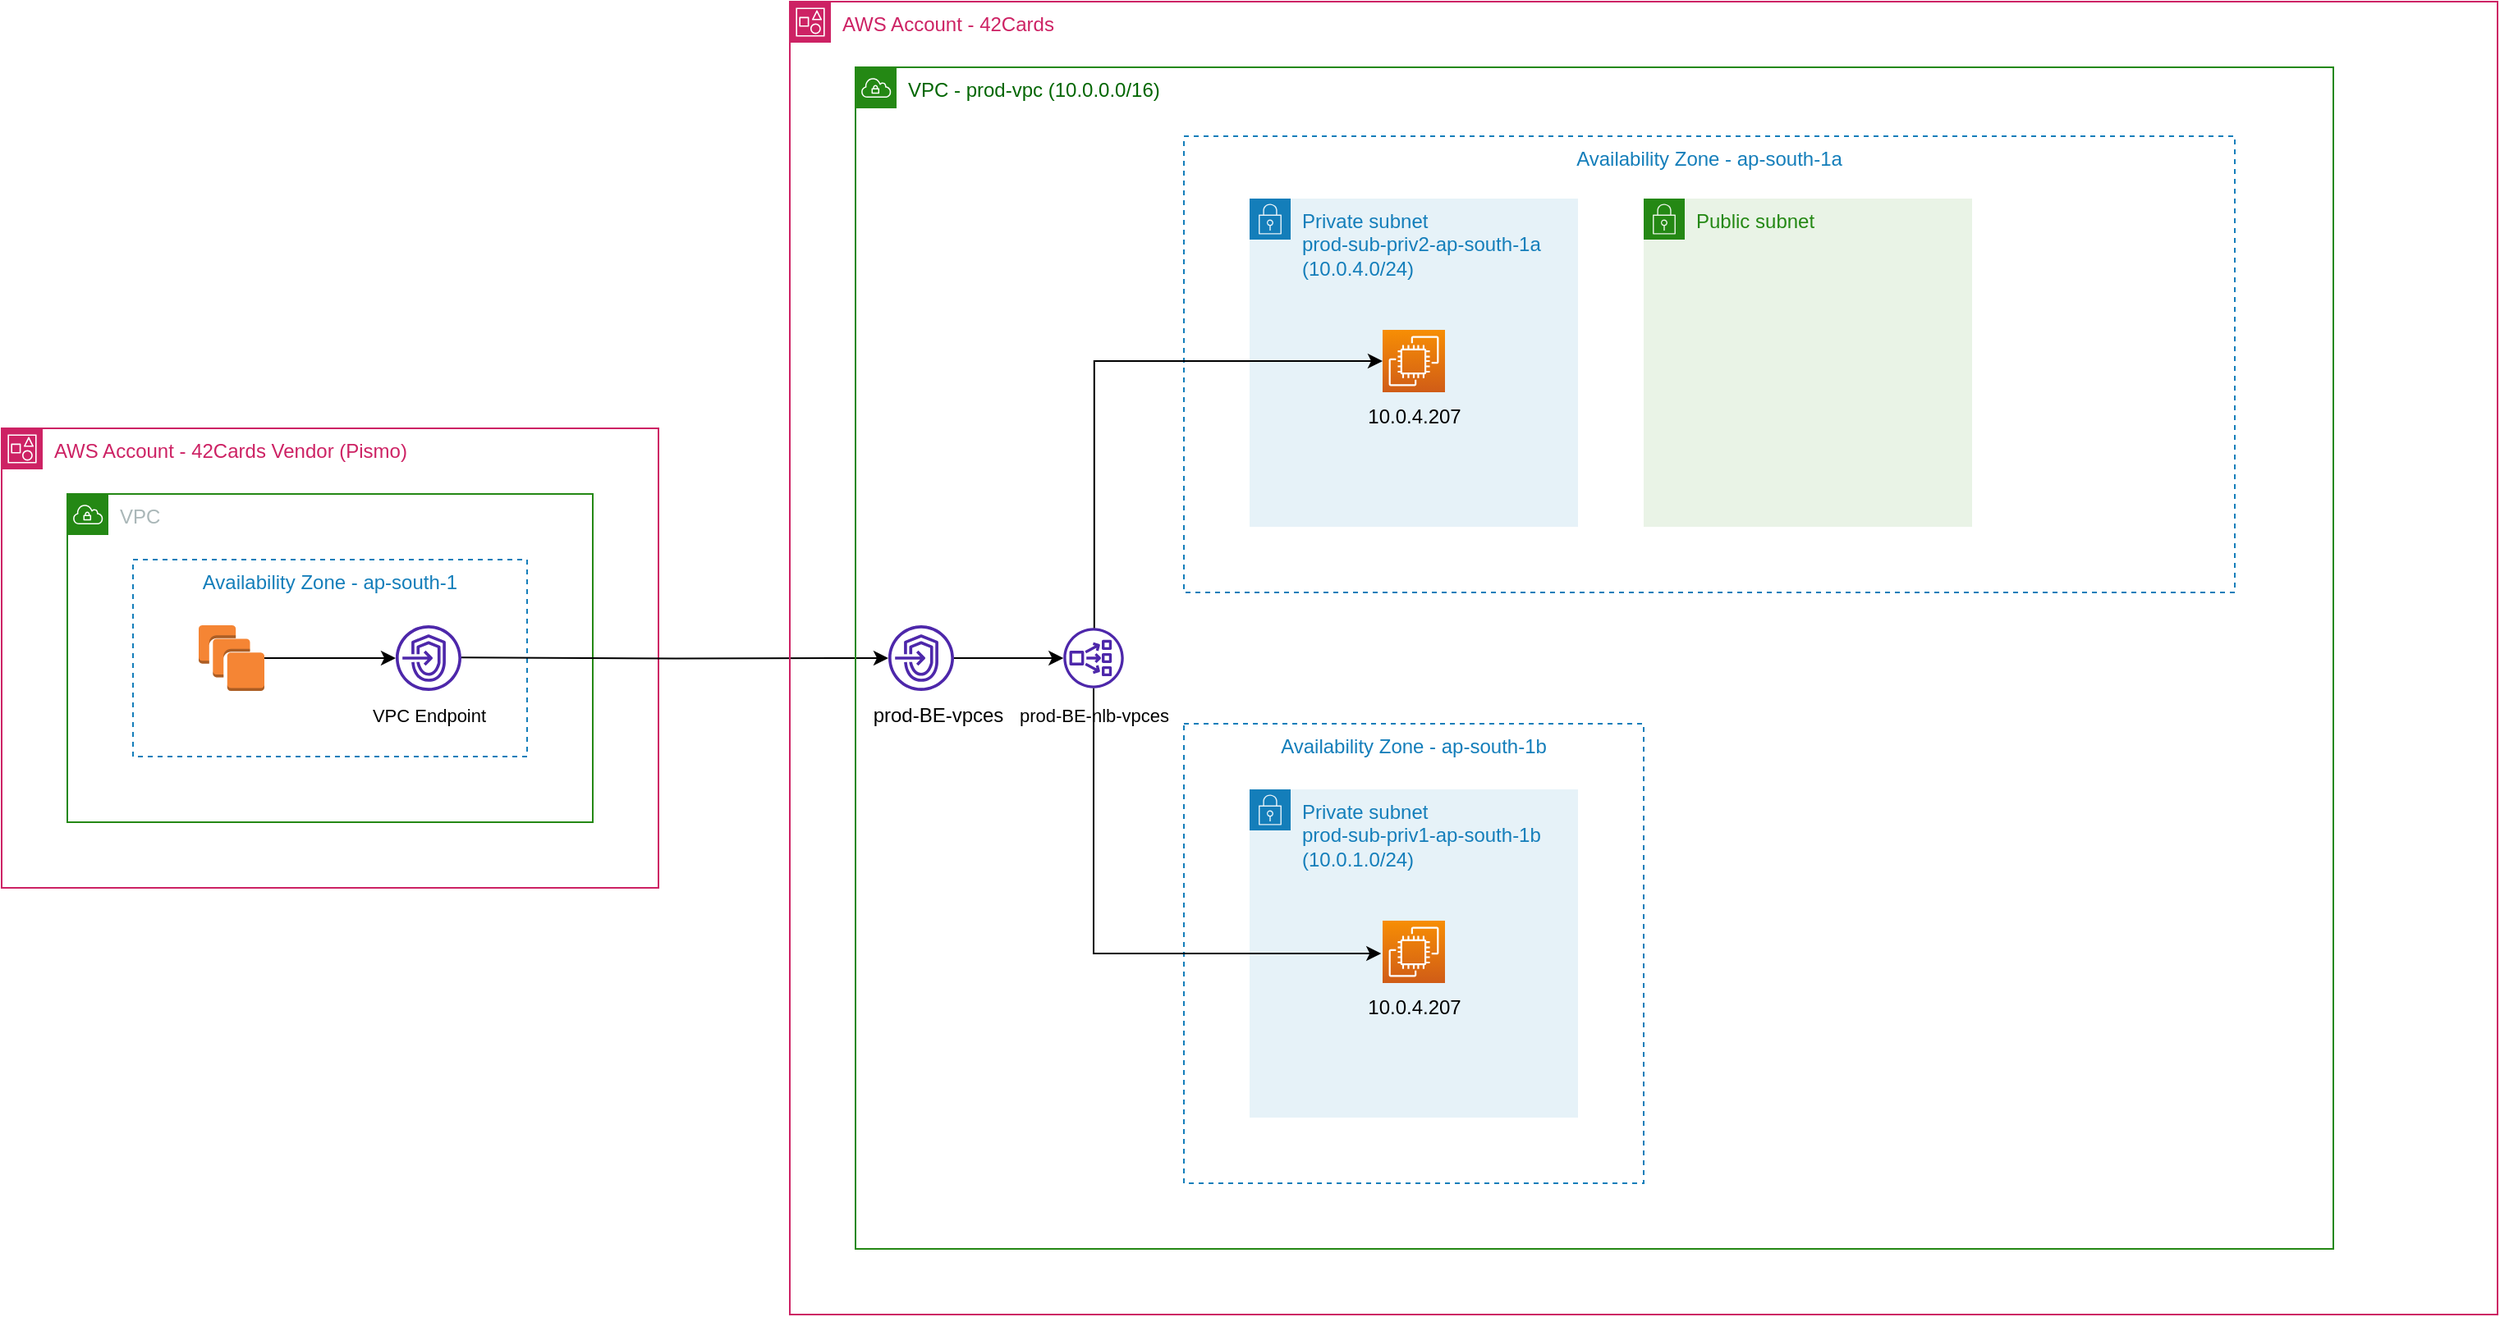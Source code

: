 <mxfile version="21.6.1" type="github">
  <diagram name="Page-1" id="9Z_9mbRbCVPX737uVuJ9">
    <mxGraphModel dx="1706" dy="830" grid="1" gridSize="10" guides="1" tooltips="1" connect="1" arrows="1" fold="1" page="1" pageScale="1" pageWidth="827" pageHeight="1169" math="0" shadow="0">
      <root>
        <mxCell id="0" />
        <mxCell id="1" parent="0" />
        <mxCell id="5QgJ2lrSVTcI7bktnCVA-2" value="AWS Account -&amp;nbsp;42Cards Vendor (Pismo)" style="points=[[0,0],[0.25,0],[0.5,0],[0.75,0],[1,0],[1,0.25],[1,0.5],[1,0.75],[1,1],[0.75,1],[0.5,1],[0.25,1],[0,1],[0,0.75],[0,0.5],[0,0.25]];outlineConnect=0;gradientColor=none;html=1;whiteSpace=wrap;fontSize=12;fontStyle=0;container=1;pointerEvents=0;collapsible=0;recursiveResize=0;shape=mxgraph.aws4.group;grIcon=mxgraph.aws4.group_account;strokeColor=#CD2264;fillColor=none;verticalAlign=top;align=left;spacingLeft=30;fontColor=#CD2264;dashed=0;" vertex="1" parent="1">
          <mxGeometry x="40" y="300" width="400" height="280" as="geometry" />
        </mxCell>
        <mxCell id="5QgJ2lrSVTcI7bktnCVA-1" value="VPC" style="points=[[0,0],[0.25,0],[0.5,0],[0.75,0],[1,0],[1,0.25],[1,0.5],[1,0.75],[1,1],[0.75,1],[0.5,1],[0.25,1],[0,1],[0,0.75],[0,0.5],[0,0.25]];outlineConnect=0;gradientColor=none;html=1;whiteSpace=wrap;fontSize=12;fontStyle=0;container=1;pointerEvents=0;collapsible=0;recursiveResize=0;shape=mxgraph.aws4.group;grIcon=mxgraph.aws4.group_vpc;strokeColor=#248814;fillColor=none;verticalAlign=top;align=left;spacingLeft=30;fontColor=#AAB7B8;dashed=0;" vertex="1" parent="5QgJ2lrSVTcI7bktnCVA-2">
          <mxGeometry x="40" y="40" width="320" height="200" as="geometry" />
        </mxCell>
        <mxCell id="5QgJ2lrSVTcI7bktnCVA-4" value="" style="sketch=0;outlineConnect=0;fontColor=#232F3E;gradientColor=none;fillColor=#4D27AA;strokeColor=none;dashed=0;verticalLabelPosition=bottom;verticalAlign=top;align=center;html=1;fontSize=12;fontStyle=0;aspect=fixed;pointerEvents=1;shape=mxgraph.aws4.endpoints;" vertex="1" parent="5QgJ2lrSVTcI7bktnCVA-1">
          <mxGeometry x="200" y="80" width="40" height="40" as="geometry" />
        </mxCell>
        <mxCell id="5QgJ2lrSVTcI7bktnCVA-6" value="Availability Zone - ap-south-1" style="fillColor=none;strokeColor=#147EBA;dashed=1;verticalAlign=top;fontStyle=0;fontColor=#147EBA;whiteSpace=wrap;html=1;" vertex="1" parent="5QgJ2lrSVTcI7bktnCVA-1">
          <mxGeometry x="40" y="40" width="240" height="120" as="geometry" />
        </mxCell>
        <mxCell id="5QgJ2lrSVTcI7bktnCVA-7" value="&lt;font style=&quot;font-size: 11px;&quot;&gt;VPC Endpoint&lt;/font&gt;" style="text;html=1;align=center;verticalAlign=middle;resizable=0;points=[];autosize=1;strokeColor=none;fillColor=none;" vertex="1" parent="5QgJ2lrSVTcI7bktnCVA-1">
          <mxGeometry x="175" y="120" width="90" height="30" as="geometry" />
        </mxCell>
        <mxCell id="5QgJ2lrSVTcI7bktnCVA-9" style="edgeStyle=orthogonalEdgeStyle;rounded=0;orthogonalLoop=1;jettySize=auto;html=1;exitX=1;exitY=0.5;exitDx=0;exitDy=0;exitPerimeter=0;" edge="1" parent="5QgJ2lrSVTcI7bktnCVA-1" source="5QgJ2lrSVTcI7bktnCVA-8" target="5QgJ2lrSVTcI7bktnCVA-4">
          <mxGeometry relative="1" as="geometry">
            <mxPoint x="200" y="110" as="targetPoint" />
          </mxGeometry>
        </mxCell>
        <mxCell id="5QgJ2lrSVTcI7bktnCVA-8" value="" style="outlineConnect=0;dashed=0;verticalLabelPosition=bottom;verticalAlign=top;align=center;html=1;shape=mxgraph.aws3.instances;fillColor=#F58534;gradientColor=none;" vertex="1" parent="5QgJ2lrSVTcI7bktnCVA-1">
          <mxGeometry x="80" y="80" width="40" height="40" as="geometry" />
        </mxCell>
        <mxCell id="5QgJ2lrSVTcI7bktnCVA-44" style="edgeStyle=orthogonalEdgeStyle;rounded=0;orthogonalLoop=1;jettySize=auto;html=1;exitX=1;exitY=0.5;exitDx=0;exitDy=0;exitPerimeter=0;" edge="1" parent="5QgJ2lrSVTcI7bktnCVA-1" target="5QgJ2lrSVTcI7bktnCVA-20">
          <mxGeometry relative="1" as="geometry">
            <mxPoint x="240" y="99.66" as="sourcePoint" />
            <mxPoint x="320" y="99.66" as="targetPoint" />
          </mxGeometry>
        </mxCell>
        <mxCell id="5QgJ2lrSVTcI7bktnCVA-10" value="AWS Account -&amp;nbsp;42Cards" style="points=[[0,0],[0.25,0],[0.5,0],[0.75,0],[1,0],[1,0.25],[1,0.5],[1,0.75],[1,1],[0.75,1],[0.5,1],[0.25,1],[0,1],[0,0.75],[0,0.5],[0,0.25]];outlineConnect=0;gradientColor=none;html=1;whiteSpace=wrap;fontSize=12;fontStyle=0;container=1;pointerEvents=0;collapsible=0;recursiveResize=0;shape=mxgraph.aws4.group;grIcon=mxgraph.aws4.group_account;strokeColor=#CD2264;fillColor=none;verticalAlign=top;align=left;spacingLeft=30;fontColor=#CD2264;dashed=0;" vertex="1" parent="1">
          <mxGeometry x="520" y="40" width="1040" height="800" as="geometry" />
        </mxCell>
        <mxCell id="5QgJ2lrSVTcI7bktnCVA-12" value="&lt;font color=&quot;#006600&quot;&gt;VPC - prod-vpc (10.0.0.0/16)&lt;/font&gt;" style="points=[[0,0],[0.25,0],[0.5,0],[0.75,0],[1,0],[1,0.25],[1,0.5],[1,0.75],[1,1],[0.75,1],[0.5,1],[0.25,1],[0,1],[0,0.75],[0,0.5],[0,0.25]];outlineConnect=0;gradientColor=none;html=1;whiteSpace=wrap;fontSize=12;fontStyle=0;container=1;pointerEvents=0;collapsible=0;recursiveResize=0;shape=mxgraph.aws4.group;grIcon=mxgraph.aws4.group_vpc;strokeColor=#248814;fillColor=none;verticalAlign=top;align=left;spacingLeft=30;fontColor=#AAB7B8;dashed=0;" vertex="1" parent="5QgJ2lrSVTcI7bktnCVA-10">
          <mxGeometry x="40" y="40" width="900" height="720" as="geometry" />
        </mxCell>
        <mxCell id="5QgJ2lrSVTcI7bktnCVA-14" value="Availability Zone - ap-south-1a" style="fillColor=none;strokeColor=#147EBA;dashed=1;verticalAlign=top;fontStyle=0;fontColor=#147EBA;whiteSpace=wrap;html=1;" vertex="1" parent="5QgJ2lrSVTcI7bktnCVA-12">
          <mxGeometry x="200" y="42" width="640" height="278" as="geometry" />
        </mxCell>
        <mxCell id="5QgJ2lrSVTcI7bktnCVA-15" value="prod-BE-vpces" style="text;html=1;align=center;verticalAlign=middle;resizable=0;points=[];autosize=1;strokeColor=none;fillColor=none;" vertex="1" parent="5QgJ2lrSVTcI7bktnCVA-12">
          <mxGeometry y="380" width="100" height="30" as="geometry" />
        </mxCell>
        <mxCell id="5QgJ2lrSVTcI7bktnCVA-16" style="edgeStyle=orthogonalEdgeStyle;rounded=0;orthogonalLoop=1;jettySize=auto;html=1;" edge="1" parent="5QgJ2lrSVTcI7bktnCVA-12" source="5QgJ2lrSVTcI7bktnCVA-20" target="5QgJ2lrSVTcI7bktnCVA-18">
          <mxGeometry relative="1" as="geometry">
            <mxPoint x="197" y="362" as="targetPoint" />
            <mxPoint x="117" y="362" as="sourcePoint" />
          </mxGeometry>
        </mxCell>
        <mxCell id="5QgJ2lrSVTcI7bktnCVA-20" value="" style="sketch=0;outlineConnect=0;fontColor=#232F3E;gradientColor=none;fillColor=#4D27AA;strokeColor=none;dashed=0;verticalLabelPosition=bottom;verticalAlign=top;align=center;html=1;fontSize=12;fontStyle=0;aspect=fixed;pointerEvents=1;shape=mxgraph.aws4.endpoints;" vertex="1" parent="5QgJ2lrSVTcI7bktnCVA-12">
          <mxGeometry x="20" y="340" width="40" height="40" as="geometry" />
        </mxCell>
        <mxCell id="5QgJ2lrSVTcI7bktnCVA-18" value="" style="sketch=0;outlineConnect=0;fontColor=#232F3E;gradientColor=none;fillColor=#4D27AA;strokeColor=none;dashed=0;verticalLabelPosition=bottom;verticalAlign=top;align=center;html=1;fontSize=12;fontStyle=0;aspect=fixed;pointerEvents=1;shape=mxgraph.aws4.network_load_balancer;" vertex="1" parent="5QgJ2lrSVTcI7bktnCVA-12">
          <mxGeometry x="126.63" y="341.62" width="36.75" height="36.75" as="geometry" />
        </mxCell>
        <mxCell id="5QgJ2lrSVTcI7bktnCVA-21" value="Private subnet&amp;nbsp;&lt;br&gt;prod-sub-priv2-ap-south-1a (10.0.4.0/24)" style="points=[[0,0],[0.25,0],[0.5,0],[0.75,0],[1,0],[1,0.25],[1,0.5],[1,0.75],[1,1],[0.75,1],[0.5,1],[0.25,1],[0,1],[0,0.75],[0,0.5],[0,0.25]];outlineConnect=0;gradientColor=none;html=1;whiteSpace=wrap;fontSize=12;fontStyle=0;container=1;pointerEvents=0;collapsible=0;recursiveResize=0;shape=mxgraph.aws4.group;grIcon=mxgraph.aws4.group_security_group;grStroke=0;strokeColor=#147EBA;fillColor=#E6F2F8;verticalAlign=top;align=left;spacingLeft=30;fontColor=#147EBA;dashed=0;" vertex="1" parent="5QgJ2lrSVTcI7bktnCVA-12">
          <mxGeometry x="240" y="80" width="200" height="200" as="geometry" />
        </mxCell>
        <mxCell id="5QgJ2lrSVTcI7bktnCVA-22" value="" style="sketch=0;points=[[0,0,0],[0.25,0,0],[0.5,0,0],[0.75,0,0],[1,0,0],[0,1,0],[0.25,1,0],[0.5,1,0],[0.75,1,0],[1,1,0],[0,0.25,0],[0,0.5,0],[0,0.75,0],[1,0.25,0],[1,0.5,0],[1,0.75,0]];outlineConnect=0;fontColor=#232F3E;gradientColor=#F78E04;gradientDirection=north;fillColor=#D05C17;strokeColor=#ffffff;dashed=0;verticalLabelPosition=bottom;verticalAlign=top;align=center;html=1;fontSize=12;fontStyle=0;aspect=fixed;shape=mxgraph.aws4.resourceIcon;resIcon=mxgraph.aws4.ec2;" vertex="1" parent="5QgJ2lrSVTcI7bktnCVA-21">
          <mxGeometry x="81" y="80" width="38" height="38" as="geometry" />
        </mxCell>
        <mxCell id="5QgJ2lrSVTcI7bktnCVA-24" value="10.0.4.207" style="text;html=1;align=center;verticalAlign=middle;resizable=0;points=[];autosize=1;strokeColor=none;fillColor=none;" vertex="1" parent="5QgJ2lrSVTcI7bktnCVA-21">
          <mxGeometry x="60" y="118" width="80" height="30" as="geometry" />
        </mxCell>
        <mxCell id="5QgJ2lrSVTcI7bktnCVA-25" value="&lt;font style=&quot;font-size: 11px;&quot;&gt;prod-BE-nlb-vpces&lt;/font&gt;" style="text;html=1;align=center;verticalAlign=middle;resizable=0;points=[];autosize=1;strokeColor=none;fillColor=none;" vertex="1" parent="5QgJ2lrSVTcI7bktnCVA-12">
          <mxGeometry x="90" y="380" width="110" height="30" as="geometry" />
        </mxCell>
        <mxCell id="5QgJ2lrSVTcI7bktnCVA-40" value="Private subnet&amp;nbsp;&lt;br&gt;prod-sub-priv1-ap-south-1b&lt;br&gt;(10.0.1.0/24)" style="points=[[0,0],[0.25,0],[0.5,0],[0.75,0],[1,0],[1,0.25],[1,0.5],[1,0.75],[1,1],[0.75,1],[0.5,1],[0.25,1],[0,1],[0,0.75],[0,0.5],[0,0.25]];outlineConnect=0;gradientColor=none;html=1;whiteSpace=wrap;fontSize=12;fontStyle=0;container=1;pointerEvents=0;collapsible=0;recursiveResize=0;shape=mxgraph.aws4.group;grIcon=mxgraph.aws4.group_security_group;grStroke=0;strokeColor=#147EBA;fillColor=#E6F2F8;verticalAlign=top;align=left;spacingLeft=30;fontColor=#147EBA;dashed=0;" vertex="1" parent="5QgJ2lrSVTcI7bktnCVA-12">
          <mxGeometry x="240" y="440" width="200" height="200" as="geometry" />
        </mxCell>
        <mxCell id="5QgJ2lrSVTcI7bktnCVA-41" value="" style="sketch=0;points=[[0,0,0],[0.25,0,0],[0.5,0,0],[0.75,0,0],[1,0,0],[0,1,0],[0.25,1,0],[0.5,1,0],[0.75,1,0],[1,1,0],[0,0.25,0],[0,0.5,0],[0,0.75,0],[1,0.25,0],[1,0.5,0],[1,0.75,0]];outlineConnect=0;fontColor=#232F3E;gradientColor=#F78E04;gradientDirection=north;fillColor=#D05C17;strokeColor=#ffffff;dashed=0;verticalLabelPosition=bottom;verticalAlign=top;align=center;html=1;fontSize=12;fontStyle=0;aspect=fixed;shape=mxgraph.aws4.resourceIcon;resIcon=mxgraph.aws4.ec2;" vertex="1" parent="5QgJ2lrSVTcI7bktnCVA-40">
          <mxGeometry x="81" y="80" width="38" height="38" as="geometry" />
        </mxCell>
        <mxCell id="5QgJ2lrSVTcI7bktnCVA-42" value="10.0.4.207" style="text;html=1;align=center;verticalAlign=middle;resizable=0;points=[];autosize=1;strokeColor=none;fillColor=none;" vertex="1" parent="5QgJ2lrSVTcI7bktnCVA-40">
          <mxGeometry x="60" y="118" width="80" height="30" as="geometry" />
        </mxCell>
        <mxCell id="5QgJ2lrSVTcI7bktnCVA-43" value="Availability Zone - ap-south-1b" style="fillColor=none;strokeColor=#147EBA;dashed=1;verticalAlign=top;fontStyle=0;fontColor=#147EBA;whiteSpace=wrap;html=1;" vertex="1" parent="5QgJ2lrSVTcI7bktnCVA-12">
          <mxGeometry x="200" y="400" width="280" height="280" as="geometry" />
        </mxCell>
        <mxCell id="5QgJ2lrSVTcI7bktnCVA-45" style="edgeStyle=orthogonalEdgeStyle;rounded=0;orthogonalLoop=1;jettySize=auto;html=1;exitX=0.511;exitY=0.004;exitDx=0;exitDy=0;exitPerimeter=0;entryX=0;entryY=0.5;entryDx=0;entryDy=0;entryPerimeter=0;" edge="1" parent="5QgJ2lrSVTcI7bktnCVA-12" source="5QgJ2lrSVTcI7bktnCVA-18" target="5QgJ2lrSVTcI7bktnCVA-22">
          <mxGeometry relative="1" as="geometry">
            <mxPoint x="200" y="322" as="targetPoint" />
            <mxPoint x="132" y="322" as="sourcePoint" />
          </mxGeometry>
        </mxCell>
        <mxCell id="5QgJ2lrSVTcI7bktnCVA-63" style="edgeStyle=orthogonalEdgeStyle;rounded=0;orthogonalLoop=1;jettySize=auto;html=1;entryX=0.429;entryY=0.5;entryDx=0;entryDy=0;entryPerimeter=0;" edge="1" parent="5QgJ2lrSVTcI7bktnCVA-12" source="5QgJ2lrSVTcI7bktnCVA-18" target="5QgJ2lrSVTcI7bktnCVA-43">
          <mxGeometry relative="1" as="geometry">
            <mxPoint x="230" y="390" as="targetPoint" />
            <mxPoint x="155" y="353" as="sourcePoint" />
            <Array as="points">
              <mxPoint x="145" y="540" />
            </Array>
          </mxGeometry>
        </mxCell>
        <mxCell id="5QgJ2lrSVTcI7bktnCVA-66" value="Public subnet" style="points=[[0,0],[0.25,0],[0.5,0],[0.75,0],[1,0],[1,0.25],[1,0.5],[1,0.75],[1,1],[0.75,1],[0.5,1],[0.25,1],[0,1],[0,0.75],[0,0.5],[0,0.25]];outlineConnect=0;gradientColor=none;html=1;whiteSpace=wrap;fontSize=12;fontStyle=0;container=1;pointerEvents=0;collapsible=0;recursiveResize=0;shape=mxgraph.aws4.group;grIcon=mxgraph.aws4.group_security_group;grStroke=0;strokeColor=#248814;fillColor=#E9F3E6;verticalAlign=top;align=left;spacingLeft=30;fontColor=#248814;dashed=0;" vertex="1" parent="5QgJ2lrSVTcI7bktnCVA-12">
          <mxGeometry x="480" y="80" width="200" height="200" as="geometry" />
        </mxCell>
      </root>
    </mxGraphModel>
  </diagram>
</mxfile>
